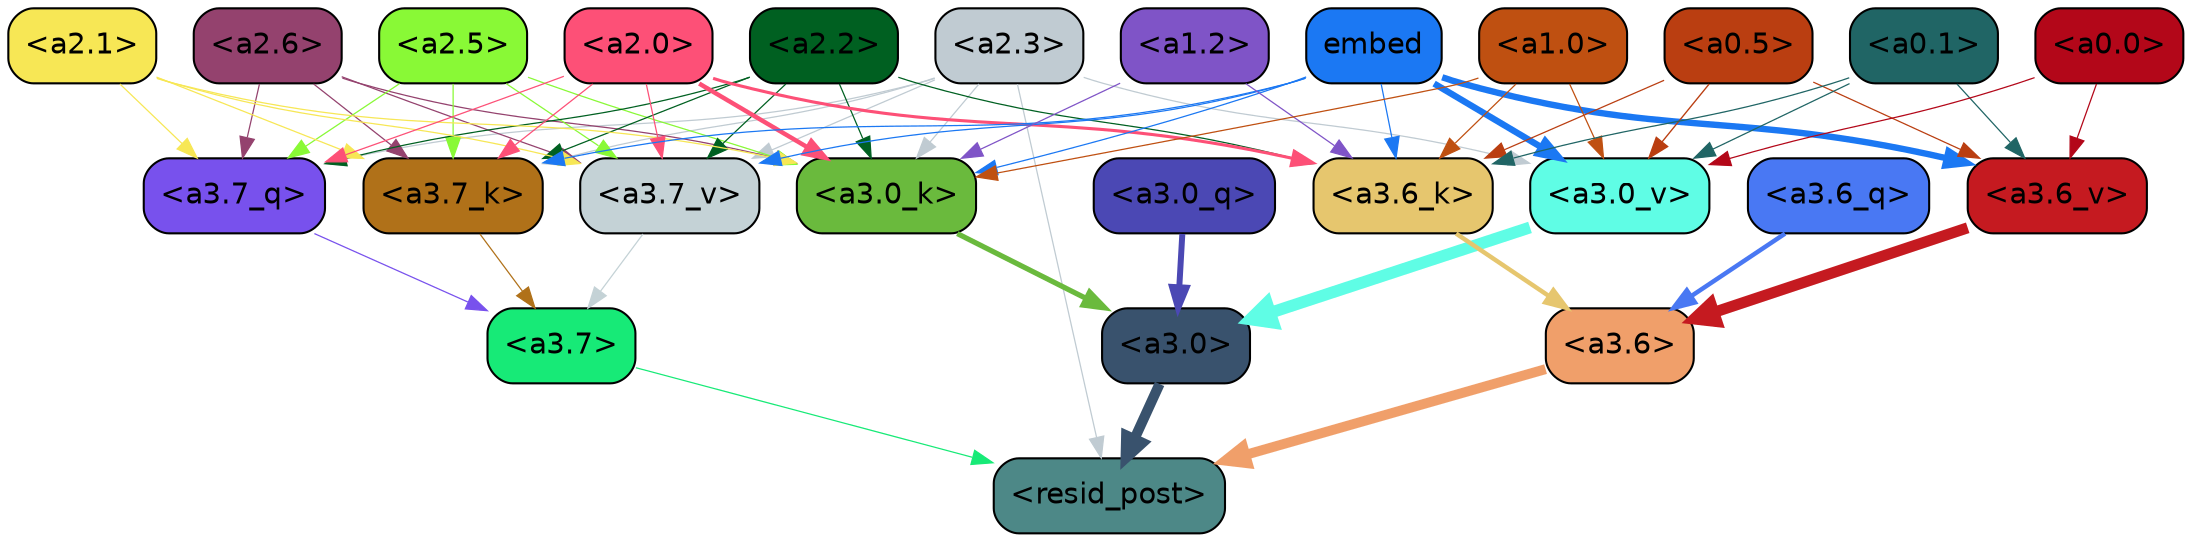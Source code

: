 strict digraph "" {
	graph [bgcolor=transparent,
		layout=dot,
		overlap=false,
		splines=true
	];
	"<a3.7>"	[color=black,
		fillcolor="#17ea77",
		fontname=Helvetica,
		shape=box,
		style="filled, rounded"];
	"<resid_post>"	[color=black,
		fillcolor="#4d8887",
		fontname=Helvetica,
		shape=box,
		style="filled, rounded"];
	"<a3.7>" -> "<resid_post>"	[color="#17ea77",
		penwidth=0.6];
	"<a3.6>"	[color=black,
		fillcolor="#f09f6a",
		fontname=Helvetica,
		shape=box,
		style="filled, rounded"];
	"<a3.6>" -> "<resid_post>"	[color="#f09f6a",
		penwidth=4.7534414529800415];
	"<a3.0>"	[color=black,
		fillcolor="#39526d",
		fontname=Helvetica,
		shape=box,
		style="filled, rounded"];
	"<a3.0>" -> "<resid_post>"	[color="#39526d",
		penwidth=4.898576855659485];
	"<a2.3>"	[color=black,
		fillcolor="#c0cbd2",
		fontname=Helvetica,
		shape=box,
		style="filled, rounded"];
	"<a2.3>" -> "<resid_post>"	[color="#c0cbd2",
		penwidth=0.6];
	"<a3.7_q>"	[color=black,
		fillcolor="#7851ed",
		fontname=Helvetica,
		shape=box,
		style="filled, rounded"];
	"<a2.3>" -> "<a3.7_q>"	[color="#c0cbd2",
		penwidth=0.6];
	"<a3.7_k>"	[color=black,
		fillcolor="#b07119",
		fontname=Helvetica,
		shape=box,
		style="filled, rounded"];
	"<a2.3>" -> "<a3.7_k>"	[color="#c0cbd2",
		penwidth=0.6];
	"<a3.0_k>"	[color=black,
		fillcolor="#6aba3d",
		fontname=Helvetica,
		shape=box,
		style="filled, rounded"];
	"<a2.3>" -> "<a3.0_k>"	[color="#c0cbd2",
		penwidth=0.6];
	"<a3.7_v>"	[color=black,
		fillcolor="#c4d2d6",
		fontname=Helvetica,
		shape=box,
		style="filled, rounded"];
	"<a2.3>" -> "<a3.7_v>"	[color="#c0cbd2",
		penwidth=0.6];
	"<a3.0_v>"	[color=black,
		fillcolor="#5ffde5",
		fontname=Helvetica,
		shape=box,
		style="filled, rounded"];
	"<a2.3>" -> "<a3.0_v>"	[color="#c0cbd2",
		penwidth=0.6];
	"<a3.7_q>" -> "<a3.7>"	[color="#7851ed",
		penwidth=0.6];
	"<a3.6_q>"	[color=black,
		fillcolor="#4978f3",
		fontname=Helvetica,
		shape=box,
		style="filled, rounded"];
	"<a3.6_q>" -> "<a3.6>"	[color="#4978f3",
		penwidth=2.160832464694977];
	"<a3.0_q>"	[color=black,
		fillcolor="#4b48b4",
		fontname=Helvetica,
		shape=box,
		style="filled, rounded"];
	"<a3.0_q>" -> "<a3.0>"	[color="#4b48b4",
		penwidth=2.870753765106201];
	"<a3.7_k>" -> "<a3.7>"	[color="#b07119",
		penwidth=0.6];
	"<a3.6_k>"	[color=black,
		fillcolor="#e6c66e",
		fontname=Helvetica,
		shape=box,
		style="filled, rounded"];
	"<a3.6_k>" -> "<a3.6>"	[color="#e6c66e",
		penwidth=2.13908451795578];
	"<a3.0_k>" -> "<a3.0>"	[color="#6aba3d",
		penwidth=2.520303964614868];
	"<a3.7_v>" -> "<a3.7>"	[color="#c4d2d6",
		penwidth=0.6];
	"<a3.6_v>"	[color=black,
		fillcolor="#c51a20",
		fontname=Helvetica,
		shape=box,
		style="filled, rounded"];
	"<a3.6_v>" -> "<a3.6>"	[color="#c51a20",
		penwidth=5.297133803367615];
	"<a3.0_v>" -> "<a3.0>"	[color="#5ffde5",
		penwidth=5.680712580680847];
	"<a2.6>"	[color=black,
		fillcolor="#94426e",
		fontname=Helvetica,
		shape=box,
		style="filled, rounded"];
	"<a2.6>" -> "<a3.7_q>"	[color="#94426e",
		penwidth=0.6];
	"<a2.6>" -> "<a3.7_k>"	[color="#94426e",
		penwidth=0.6];
	"<a2.6>" -> "<a3.0_k>"	[color="#94426e",
		penwidth=0.6];
	"<a2.6>" -> "<a3.7_v>"	[color="#94426e",
		penwidth=0.6];
	"<a2.5>"	[color=black,
		fillcolor="#89f936",
		fontname=Helvetica,
		shape=box,
		style="filled, rounded"];
	"<a2.5>" -> "<a3.7_q>"	[color="#89f936",
		penwidth=0.6];
	"<a2.5>" -> "<a3.7_k>"	[color="#89f936",
		penwidth=0.6];
	"<a2.5>" -> "<a3.0_k>"	[color="#89f936",
		penwidth=0.6];
	"<a2.5>" -> "<a3.7_v>"	[color="#89f936",
		penwidth=0.6];
	"<a2.2>"	[color=black,
		fillcolor="#006021",
		fontname=Helvetica,
		shape=box,
		style="filled, rounded"];
	"<a2.2>" -> "<a3.7_q>"	[color="#006021",
		penwidth=0.6];
	"<a2.2>" -> "<a3.7_k>"	[color="#006021",
		penwidth=0.6];
	"<a2.2>" -> "<a3.6_k>"	[color="#006021",
		penwidth=0.6];
	"<a2.2>" -> "<a3.0_k>"	[color="#006021",
		penwidth=0.6];
	"<a2.2>" -> "<a3.7_v>"	[color="#006021",
		penwidth=0.6];
	"<a2.1>"	[color=black,
		fillcolor="#f7e755",
		fontname=Helvetica,
		shape=box,
		style="filled, rounded"];
	"<a2.1>" -> "<a3.7_q>"	[color="#f7e755",
		penwidth=0.6];
	"<a2.1>" -> "<a3.7_k>"	[color="#f7e755",
		penwidth=0.6];
	"<a2.1>" -> "<a3.0_k>"	[color="#f7e755",
		penwidth=0.6];
	"<a2.1>" -> "<a3.7_v>"	[color="#f7e755",
		penwidth=0.6];
	"<a2.0>"	[color=black,
		fillcolor="#fd5077",
		fontname=Helvetica,
		shape=box,
		style="filled, rounded"];
	"<a2.0>" -> "<a3.7_q>"	[color="#fd5077",
		penwidth=0.6];
	"<a2.0>" -> "<a3.7_k>"	[color="#fd5077",
		penwidth=0.6];
	"<a2.0>" -> "<a3.6_k>"	[color="#fd5077",
		penwidth=1.4855384826660156];
	"<a2.0>" -> "<a3.0_k>"	[color="#fd5077",
		penwidth=2.142689883708954];
	"<a2.0>" -> "<a3.7_v>"	[color="#fd5077",
		penwidth=0.6];
	embed	[color=black,
		fillcolor="#1b78f3",
		fontname=Helvetica,
		shape=box,
		style="filled, rounded"];
	embed -> "<a3.7_k>"	[color="#1b78f3",
		penwidth=0.6];
	embed -> "<a3.6_k>"	[color="#1b78f3",
		penwidth=0.6];
	embed -> "<a3.0_k>"	[color="#1b78f3",
		penwidth=0.6015868484973907];
	embed -> "<a3.7_v>"	[color="#1b78f3",
		penwidth=0.6];
	embed -> "<a3.6_v>"	[color="#1b78f3",
		penwidth=3.067279100418091];
	embed -> "<a3.0_v>"	[color="#1b78f3",
		penwidth=3.0891895294189453];
	"<a1.2>"	[color=black,
		fillcolor="#7f54c7",
		fontname=Helvetica,
		shape=box,
		style="filled, rounded"];
	"<a1.2>" -> "<a3.6_k>"	[color="#7f54c7",
		penwidth=0.6];
	"<a1.2>" -> "<a3.0_k>"	[color="#7f54c7",
		penwidth=0.6];
	"<a1.0>"	[color=black,
		fillcolor="#bf5011",
		fontname=Helvetica,
		shape=box,
		style="filled, rounded"];
	"<a1.0>" -> "<a3.6_k>"	[color="#bf5011",
		penwidth=0.6];
	"<a1.0>" -> "<a3.0_k>"	[color="#bf5011",
		penwidth=0.6];
	"<a1.0>" -> "<a3.0_v>"	[color="#bf5011",
		penwidth=0.6];
	"<a0.5>"	[color=black,
		fillcolor="#ba3e11",
		fontname=Helvetica,
		shape=box,
		style="filled, rounded"];
	"<a0.5>" -> "<a3.6_k>"	[color="#ba3e11",
		penwidth=0.6];
	"<a0.5>" -> "<a3.6_v>"	[color="#ba3e11",
		penwidth=0.6];
	"<a0.5>" -> "<a3.0_v>"	[color="#ba3e11",
		penwidth=0.6549575447570533];
	"<a0.1>"	[color=black,
		fillcolor="#206565",
		fontname=Helvetica,
		shape=box,
		style="filled, rounded"];
	"<a0.1>" -> "<a3.6_k>"	[color="#206565",
		penwidth=0.6];
	"<a0.1>" -> "<a3.6_v>"	[color="#206565",
		penwidth=0.6];
	"<a0.1>" -> "<a3.0_v>"	[color="#206565",
		penwidth=0.6];
	"<a0.0>"	[color=black,
		fillcolor="#b30719",
		fontname=Helvetica,
		shape=box,
		style="filled, rounded"];
	"<a0.0>" -> "<a3.6_v>"	[color="#b30719",
		penwidth=0.6];
	"<a0.0>" -> "<a3.0_v>"	[color="#b30719",
		penwidth=0.6];
}
